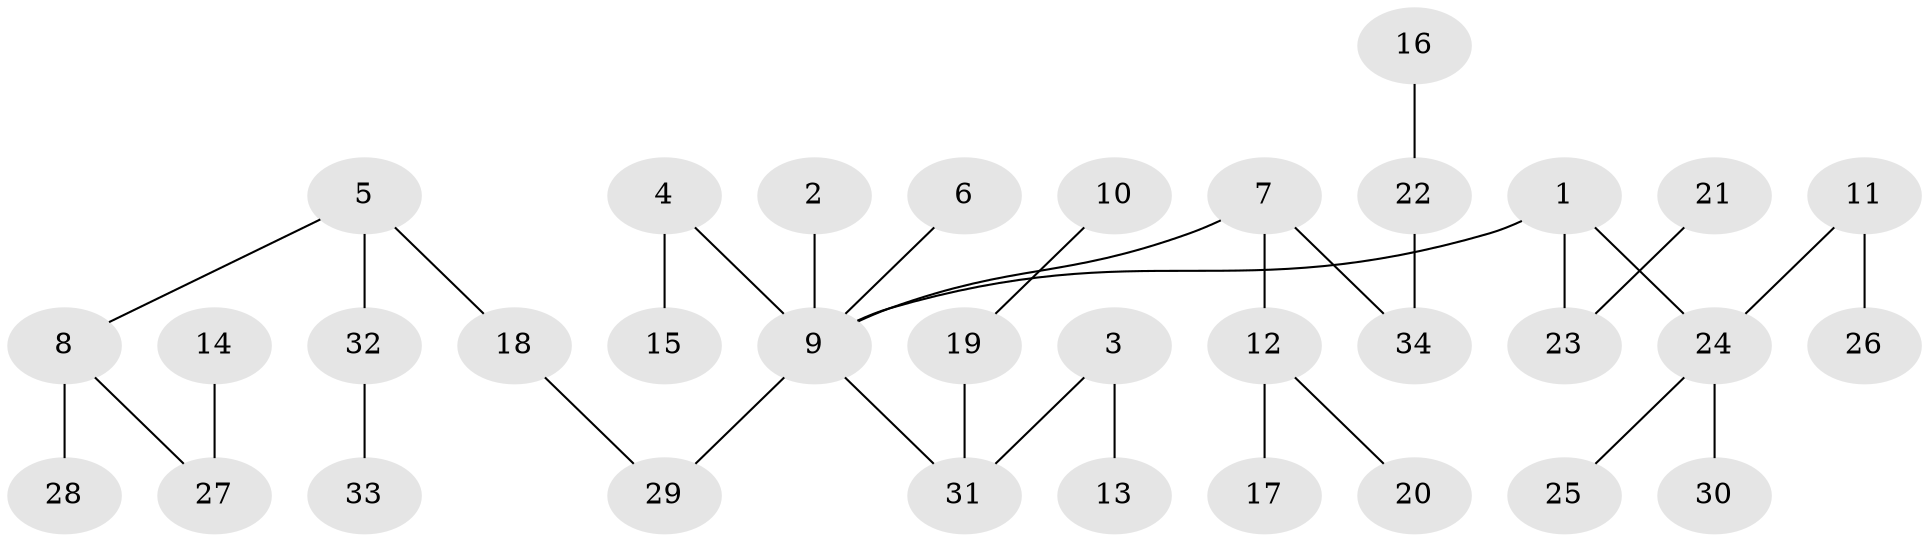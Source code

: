 // original degree distribution, {9: 0.014705882352941176, 3: 0.16176470588235295, 4: 0.07352941176470588, 2: 0.23529411764705882, 6: 0.014705882352941176, 1: 0.5}
// Generated by graph-tools (version 1.1) at 2025/02/03/09/25 03:02:19]
// undirected, 34 vertices, 33 edges
graph export_dot {
graph [start="1"]
  node [color=gray90,style=filled];
  1;
  2;
  3;
  4;
  5;
  6;
  7;
  8;
  9;
  10;
  11;
  12;
  13;
  14;
  15;
  16;
  17;
  18;
  19;
  20;
  21;
  22;
  23;
  24;
  25;
  26;
  27;
  28;
  29;
  30;
  31;
  32;
  33;
  34;
  1 -- 9 [weight=1.0];
  1 -- 23 [weight=1.0];
  1 -- 24 [weight=1.0];
  2 -- 9 [weight=1.0];
  3 -- 13 [weight=1.0];
  3 -- 31 [weight=1.0];
  4 -- 9 [weight=1.0];
  4 -- 15 [weight=1.0];
  5 -- 8 [weight=1.0];
  5 -- 18 [weight=1.0];
  5 -- 32 [weight=1.0];
  6 -- 9 [weight=1.0];
  7 -- 9 [weight=1.0];
  7 -- 12 [weight=1.0];
  7 -- 34 [weight=1.0];
  8 -- 27 [weight=1.0];
  8 -- 28 [weight=1.0];
  9 -- 29 [weight=1.0];
  9 -- 31 [weight=1.0];
  10 -- 19 [weight=1.0];
  11 -- 24 [weight=1.0];
  11 -- 26 [weight=1.0];
  12 -- 17 [weight=1.0];
  12 -- 20 [weight=1.0];
  14 -- 27 [weight=1.0];
  16 -- 22 [weight=1.0];
  18 -- 29 [weight=1.0];
  19 -- 31 [weight=1.0];
  21 -- 23 [weight=1.0];
  22 -- 34 [weight=1.0];
  24 -- 25 [weight=1.0];
  24 -- 30 [weight=1.0];
  32 -- 33 [weight=1.0];
}
